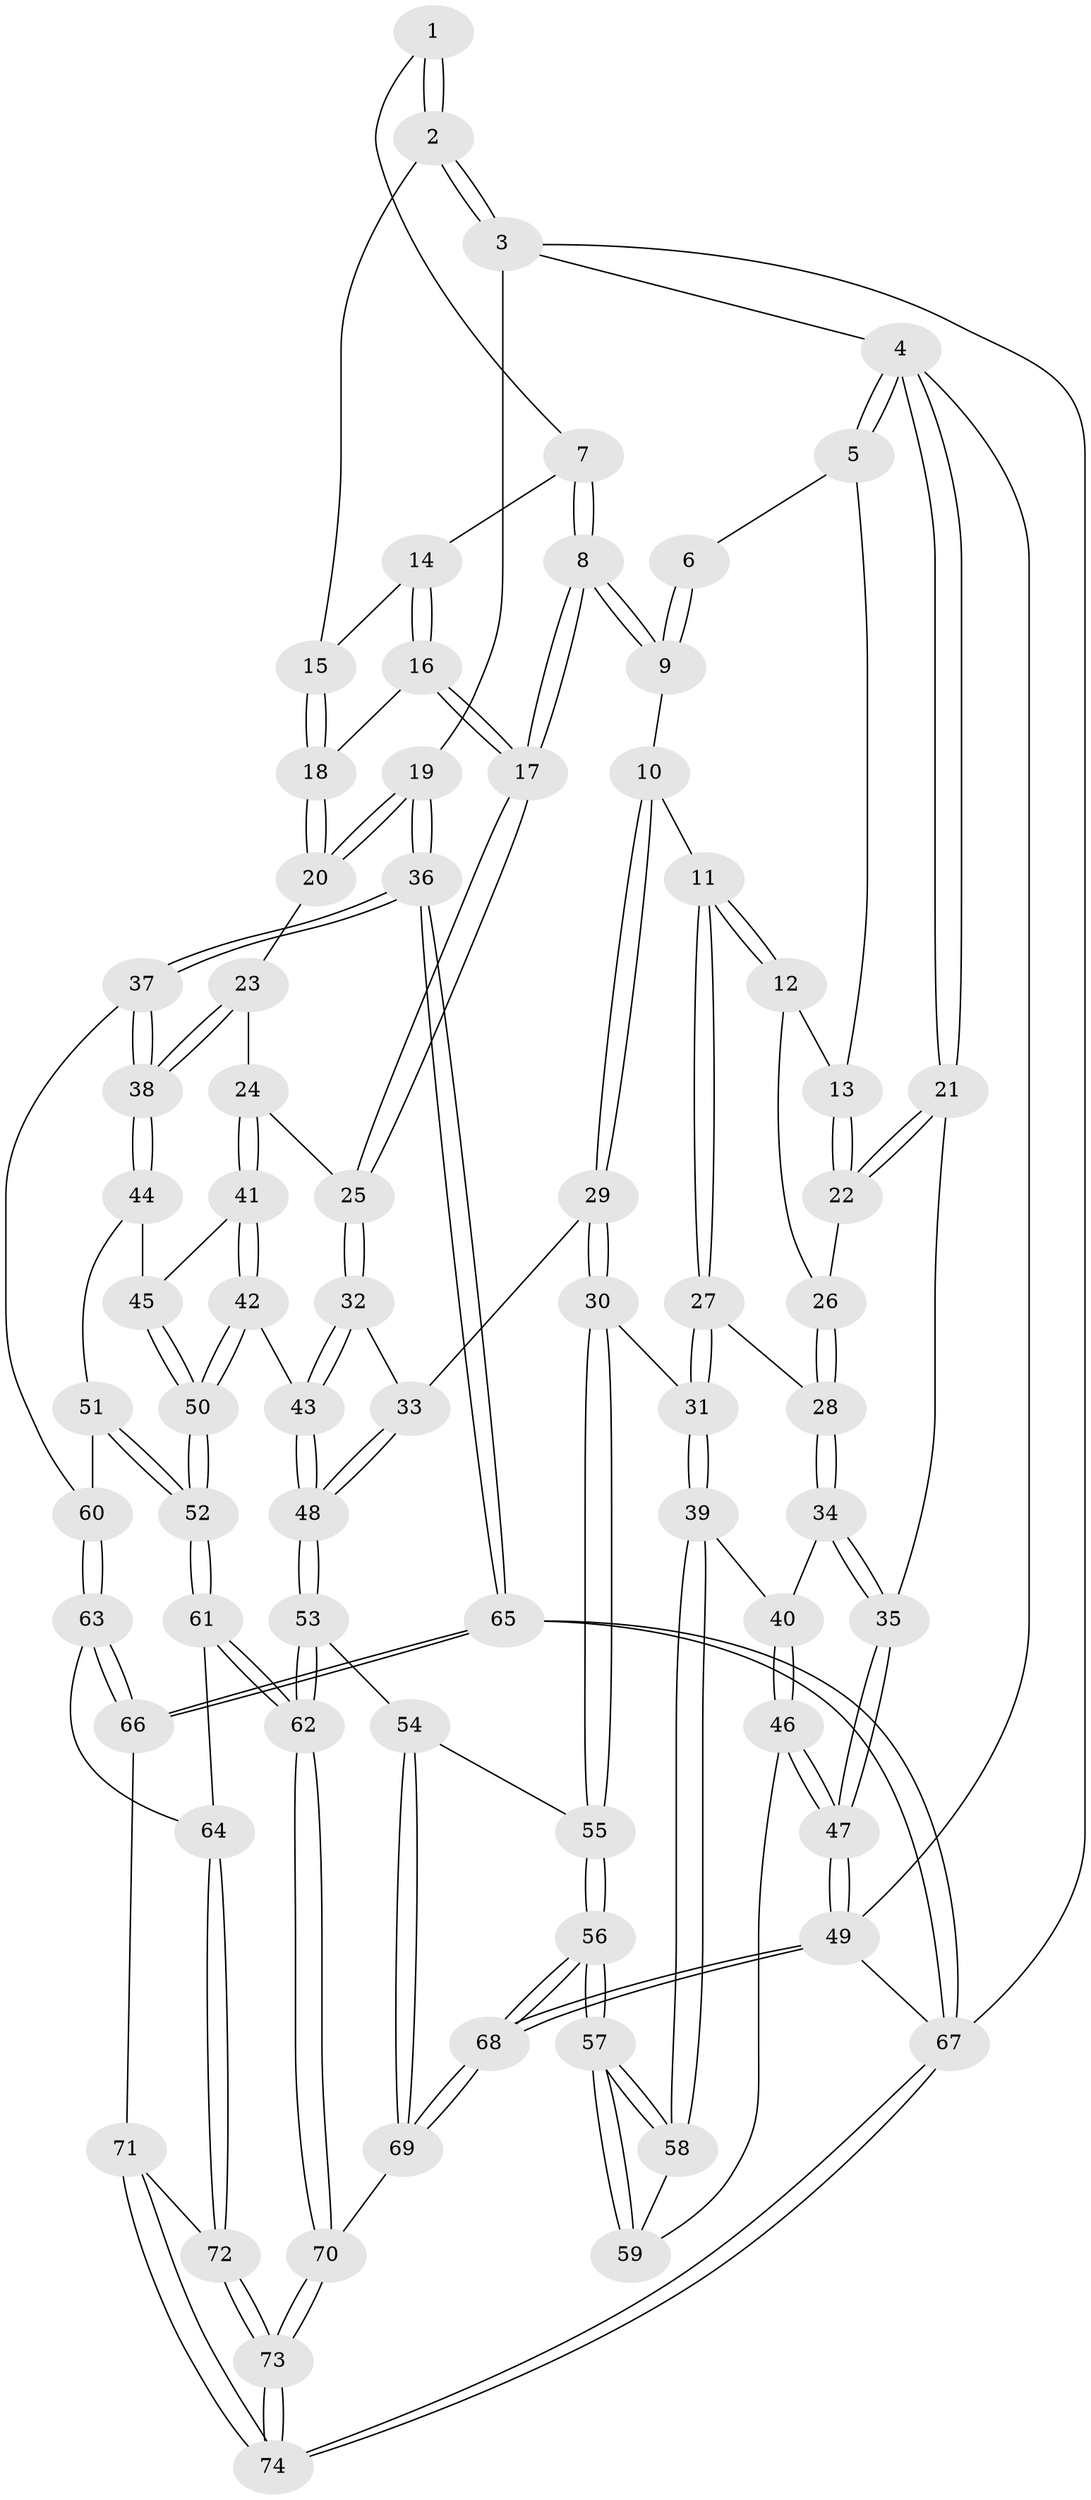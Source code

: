 // Generated by graph-tools (version 1.1) at 2025/38/03/09/25 02:38:53]
// undirected, 74 vertices, 182 edges
graph export_dot {
graph [start="1"]
  node [color=gray90,style=filled];
  1 [pos="+0.453647255038722+0"];
  2 [pos="+1+0"];
  3 [pos="+1+0"];
  4 [pos="+0+0"];
  5 [pos="+0.3007563745461491+0"];
  6 [pos="+0.3342111704434537+0"];
  7 [pos="+0.5515949428095435+0.06659814497945192"];
  8 [pos="+0.5111566042824991+0.30787485002110015"];
  9 [pos="+0.46388664637886384+0.30509578789699227"];
  10 [pos="+0.44237873586253146+0.30645636786192304"];
  11 [pos="+0.41444379291229944+0.3055060679883681"];
  12 [pos="+0.28272469968854097+0.22708287935662771"];
  13 [pos="+0.27782829602530185+0.13362674822949153"];
  14 [pos="+0.5594163153317804+0.06771785470560954"];
  15 [pos="+0.8909323842044191+0"];
  16 [pos="+0.7759187956293784+0.15674348189739315"];
  17 [pos="+0.6067130628613523+0.37283162242104584"];
  18 [pos="+0.8350533896293052+0.1201162580802251"];
  19 [pos="+1+0.30714048290356405"];
  20 [pos="+0.9467075833293819+0.32831781285157685"];
  21 [pos="+0+0.07057871828187148"];
  22 [pos="+0+0.10235250618174259"];
  23 [pos="+0.8273317302097762+0.4557214110421161"];
  24 [pos="+0.709655901835379+0.4560610268427743"];
  25 [pos="+0.6297380864486098+0.4175008800108342"];
  26 [pos="+0.18577591213291275+0.26304823927449095"];
  27 [pos="+0.24546346134184416+0.5071359942604176"];
  28 [pos="+0.1491377929570321+0.46390252675484916"];
  29 [pos="+0.3594500860137556+0.6345682970600328"];
  30 [pos="+0.3492343571616326+0.638709011403431"];
  31 [pos="+0.30539888833228657+0.6237442906889686"];
  32 [pos="+0.539410239795085+0.5479865656064106"];
  33 [pos="+0.4747454318899732+0.6026415171531079"];
  34 [pos="+0.005223757055426321+0.49479022462418626"];
  35 [pos="+0+0.49784766826777255"];
  36 [pos="+1+0.6824741487362115"];
  37 [pos="+1+0.6536403856697777"];
  38 [pos="+0.9970985804714069+0.6436423617426567"];
  39 [pos="+0.21344920494439387+0.6900616975833225"];
  40 [pos="+0.13367346966664015+0.6375127108984343"];
  41 [pos="+0.7195596876223858+0.564215322344678"];
  42 [pos="+0.6938827270969512+0.723333546327313"];
  43 [pos="+0.6448997112676347+0.7240086852974856"];
  44 [pos="+0.8506756500790142+0.6958990493888266"];
  45 [pos="+0.8384429924047319+0.6985727737142541"];
  46 [pos="+0+0.7227747453108039"];
  47 [pos="+0+0.6976026703427117"];
  48 [pos="+0.5617918633904059+0.7669793247255687"];
  49 [pos="+0+1"];
  50 [pos="+0.7396840055740234+0.766200681619433"];
  51 [pos="+0.8563837117095813+0.7941182189602797"];
  52 [pos="+0.74737420708591+0.816805784869684"];
  53 [pos="+0.528975526370369+0.8383093076441666"];
  54 [pos="+0.4905381523173463+0.8482243626776341"];
  55 [pos="+0.39245667337162704+0.8094082043090088"];
  56 [pos="+0.21041075836803208+0.970133619911505"];
  57 [pos="+0.18504107643467416+0.8852954679955065"];
  58 [pos="+0.21237235977820548+0.6915973375799932"];
  59 [pos="+0.0035443527320277975+0.7355909809956529"];
  60 [pos="+0.9028106073396875+0.8048355426066164"];
  61 [pos="+0.7445241472931489+0.8626783089802175"];
  62 [pos="+0.6793876641960825+0.939632291132123"];
  63 [pos="+0.8914934164779128+0.8689274648211739"];
  64 [pos="+0.8621184018918496+0.8929046640054161"];
  65 [pos="+1+0.785238538546954"];
  66 [pos="+1+0.8833028930902085"];
  67 [pos="+1+1"];
  68 [pos="+0.13434382582860155+1"];
  69 [pos="+0.41044263793735836+1"];
  70 [pos="+0.6790309352015836+1"];
  71 [pos="+0.9671374846817022+0.9414715767899609"];
  72 [pos="+0.87561762031069+0.9320362050388619"];
  73 [pos="+0.857653837688404+1"];
  74 [pos="+0.9121521606262706+1"];
  1 -- 2;
  1 -- 2;
  1 -- 7;
  2 -- 3;
  2 -- 3;
  2 -- 15;
  3 -- 4;
  3 -- 19;
  3 -- 67;
  4 -- 5;
  4 -- 5;
  4 -- 21;
  4 -- 21;
  4 -- 49;
  5 -- 6;
  5 -- 13;
  6 -- 9;
  6 -- 9;
  7 -- 8;
  7 -- 8;
  7 -- 14;
  8 -- 9;
  8 -- 9;
  8 -- 17;
  8 -- 17;
  9 -- 10;
  10 -- 11;
  10 -- 29;
  10 -- 29;
  11 -- 12;
  11 -- 12;
  11 -- 27;
  11 -- 27;
  12 -- 13;
  12 -- 26;
  13 -- 22;
  13 -- 22;
  14 -- 15;
  14 -- 16;
  14 -- 16;
  15 -- 18;
  15 -- 18;
  16 -- 17;
  16 -- 17;
  16 -- 18;
  17 -- 25;
  17 -- 25;
  18 -- 20;
  18 -- 20;
  19 -- 20;
  19 -- 20;
  19 -- 36;
  19 -- 36;
  20 -- 23;
  21 -- 22;
  21 -- 22;
  21 -- 35;
  22 -- 26;
  23 -- 24;
  23 -- 38;
  23 -- 38;
  24 -- 25;
  24 -- 41;
  24 -- 41;
  25 -- 32;
  25 -- 32;
  26 -- 28;
  26 -- 28;
  27 -- 28;
  27 -- 31;
  27 -- 31;
  28 -- 34;
  28 -- 34;
  29 -- 30;
  29 -- 30;
  29 -- 33;
  30 -- 31;
  30 -- 55;
  30 -- 55;
  31 -- 39;
  31 -- 39;
  32 -- 33;
  32 -- 43;
  32 -- 43;
  33 -- 48;
  33 -- 48;
  34 -- 35;
  34 -- 35;
  34 -- 40;
  35 -- 47;
  35 -- 47;
  36 -- 37;
  36 -- 37;
  36 -- 65;
  36 -- 65;
  37 -- 38;
  37 -- 38;
  37 -- 60;
  38 -- 44;
  38 -- 44;
  39 -- 40;
  39 -- 58;
  39 -- 58;
  40 -- 46;
  40 -- 46;
  41 -- 42;
  41 -- 42;
  41 -- 45;
  42 -- 43;
  42 -- 50;
  42 -- 50;
  43 -- 48;
  43 -- 48;
  44 -- 45;
  44 -- 51;
  45 -- 50;
  45 -- 50;
  46 -- 47;
  46 -- 47;
  46 -- 59;
  47 -- 49;
  47 -- 49;
  48 -- 53;
  48 -- 53;
  49 -- 68;
  49 -- 68;
  49 -- 67;
  50 -- 52;
  50 -- 52;
  51 -- 52;
  51 -- 52;
  51 -- 60;
  52 -- 61;
  52 -- 61;
  53 -- 54;
  53 -- 62;
  53 -- 62;
  54 -- 55;
  54 -- 69;
  54 -- 69;
  55 -- 56;
  55 -- 56;
  56 -- 57;
  56 -- 57;
  56 -- 68;
  56 -- 68;
  57 -- 58;
  57 -- 58;
  57 -- 59;
  57 -- 59;
  58 -- 59;
  60 -- 63;
  60 -- 63;
  61 -- 62;
  61 -- 62;
  61 -- 64;
  62 -- 70;
  62 -- 70;
  63 -- 64;
  63 -- 66;
  63 -- 66;
  64 -- 72;
  64 -- 72;
  65 -- 66;
  65 -- 66;
  65 -- 67;
  65 -- 67;
  66 -- 71;
  67 -- 74;
  67 -- 74;
  68 -- 69;
  68 -- 69;
  69 -- 70;
  70 -- 73;
  70 -- 73;
  71 -- 72;
  71 -- 74;
  71 -- 74;
  72 -- 73;
  72 -- 73;
  73 -- 74;
  73 -- 74;
}
